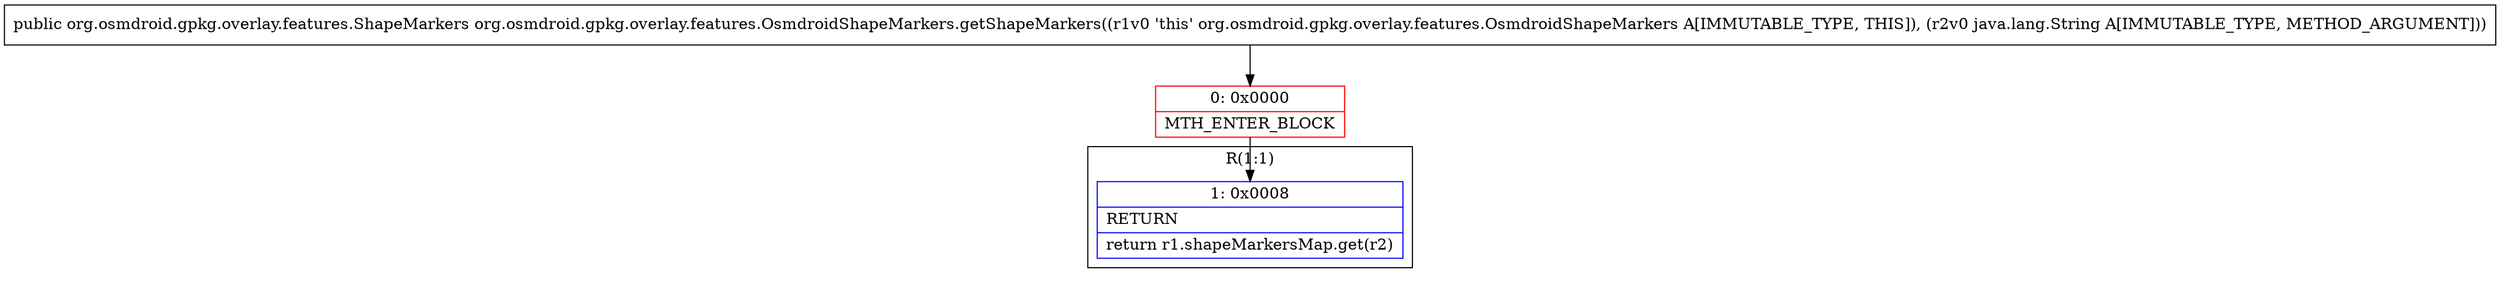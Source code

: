 digraph "CFG fororg.osmdroid.gpkg.overlay.features.OsmdroidShapeMarkers.getShapeMarkers(Ljava\/lang\/String;)Lorg\/osmdroid\/gpkg\/overlay\/features\/ShapeMarkers;" {
subgraph cluster_Region_943461219 {
label = "R(1:1)";
node [shape=record,color=blue];
Node_1 [shape=record,label="{1\:\ 0x0008|RETURN\l|return r1.shapeMarkersMap.get(r2)\l}"];
}
Node_0 [shape=record,color=red,label="{0\:\ 0x0000|MTH_ENTER_BLOCK\l}"];
MethodNode[shape=record,label="{public org.osmdroid.gpkg.overlay.features.ShapeMarkers org.osmdroid.gpkg.overlay.features.OsmdroidShapeMarkers.getShapeMarkers((r1v0 'this' org.osmdroid.gpkg.overlay.features.OsmdroidShapeMarkers A[IMMUTABLE_TYPE, THIS]), (r2v0 java.lang.String A[IMMUTABLE_TYPE, METHOD_ARGUMENT])) }"];
MethodNode -> Node_0;
Node_0 -> Node_1;
}

